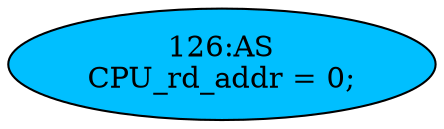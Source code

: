 strict digraph "" {
	node [label="\N"];
	"126:AS"	 [ast="<pyverilog.vparser.ast.Assign object at 0x7fdff6ff3890>",
		def_var="['CPU_rd_addr']",
		fillcolor=deepskyblue,
		label="126:AS
CPU_rd_addr = 0;",
		statements="[]",
		style=filled,
		typ=Assign,
		use_var="[]"];
}

